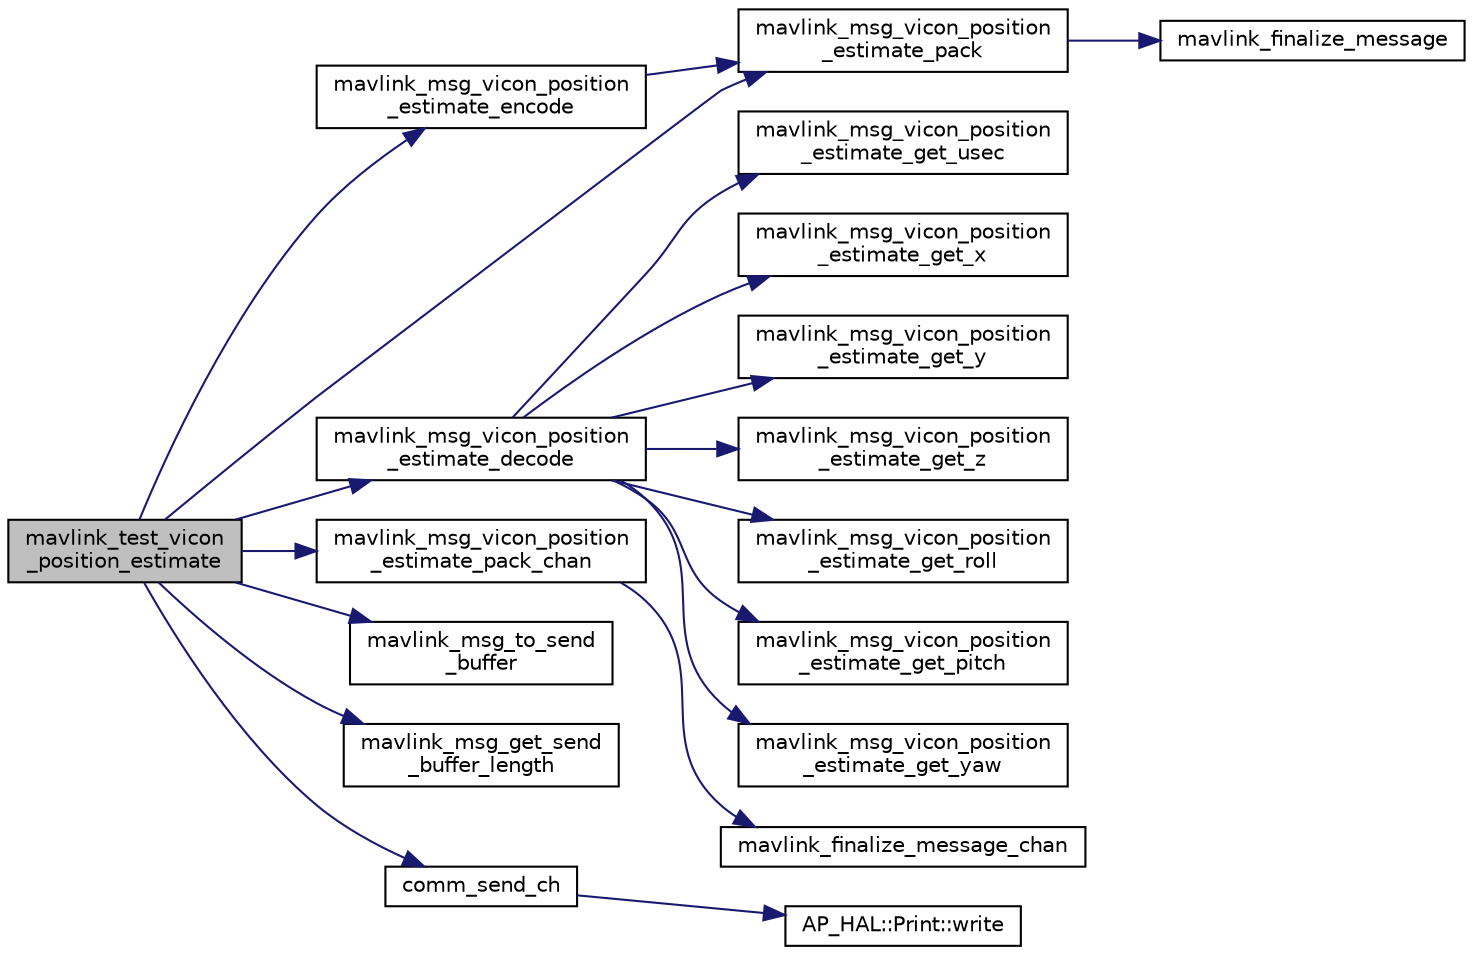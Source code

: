 digraph "mavlink_test_vicon_position_estimate"
{
 // INTERACTIVE_SVG=YES
  edge [fontname="Helvetica",fontsize="10",labelfontname="Helvetica",labelfontsize="10"];
  node [fontname="Helvetica",fontsize="10",shape=record];
  rankdir="LR";
  Node1 [label="mavlink_test_vicon\l_position_estimate",height=0.2,width=0.4,color="black", fillcolor="grey75", style="filled" fontcolor="black"];
  Node1 -> Node2 [color="midnightblue",fontsize="10",style="solid",fontname="Helvetica"];
  Node2 [label="mavlink_msg_vicon_position\l_estimate_encode",height=0.2,width=0.4,color="black", fillcolor="white", style="filled",URL="$mavlink__msg__vicon__position__estimate_8h.html#a9089b7b5164af6da5c4e6cb1175475c8",tooltip="Encode a vicon_position_estimate struct. "];
  Node2 -> Node3 [color="midnightblue",fontsize="10",style="solid",fontname="Helvetica"];
  Node3 [label="mavlink_msg_vicon_position\l_estimate_pack",height=0.2,width=0.4,color="black", fillcolor="white", style="filled",URL="$mavlink__msg__vicon__position__estimate_8h.html#afa5006309dded545b96970b918231604",tooltip="Pack a vicon_position_estimate message. "];
  Node3 -> Node4 [color="midnightblue",fontsize="10",style="solid",fontname="Helvetica"];
  Node4 [label="mavlink_finalize_message",height=0.2,width=0.4,color="black", fillcolor="white", style="filled",URL="$v0_89_2mavlink__helpers_8h.html#af3bea083c5ec83f5b6570b2bd4a817d0",tooltip="Finalize a MAVLink message with MAVLINK_COMM_0 as default channel. "];
  Node1 -> Node5 [color="midnightblue",fontsize="10",style="solid",fontname="Helvetica"];
  Node5 [label="mavlink_msg_vicon_position\l_estimate_decode",height=0.2,width=0.4,color="black", fillcolor="white", style="filled",URL="$mavlink__msg__vicon__position__estimate_8h.html#a59766f500e421bac474e411a17110c3e",tooltip="Decode a vicon_position_estimate message into a struct. "];
  Node5 -> Node6 [color="midnightblue",fontsize="10",style="solid",fontname="Helvetica"];
  Node6 [label="mavlink_msg_vicon_position\l_estimate_get_usec",height=0.2,width=0.4,color="black", fillcolor="white", style="filled",URL="$mavlink__msg__vicon__position__estimate_8h.html#aa3f43209714d36c2d907faf2cdedffab",tooltip="Send a vicon_position_estimate message. "];
  Node5 -> Node7 [color="midnightblue",fontsize="10",style="solid",fontname="Helvetica"];
  Node7 [label="mavlink_msg_vicon_position\l_estimate_get_x",height=0.2,width=0.4,color="black", fillcolor="white", style="filled",URL="$mavlink__msg__vicon__position__estimate_8h.html#af45e99b22068552e22c6568734ada78e",tooltip="Get field x from vicon_position_estimate message. "];
  Node5 -> Node8 [color="midnightblue",fontsize="10",style="solid",fontname="Helvetica"];
  Node8 [label="mavlink_msg_vicon_position\l_estimate_get_y",height=0.2,width=0.4,color="black", fillcolor="white", style="filled",URL="$mavlink__msg__vicon__position__estimate_8h.html#ae50a5e189660153a97f0672232c33c1d",tooltip="Get field y from vicon_position_estimate message. "];
  Node5 -> Node9 [color="midnightblue",fontsize="10",style="solid",fontname="Helvetica"];
  Node9 [label="mavlink_msg_vicon_position\l_estimate_get_z",height=0.2,width=0.4,color="black", fillcolor="white", style="filled",URL="$mavlink__msg__vicon__position__estimate_8h.html#a4c24a3f8673c6c167c634b369123468c",tooltip="Get field z from vicon_position_estimate message. "];
  Node5 -> Node10 [color="midnightblue",fontsize="10",style="solid",fontname="Helvetica"];
  Node10 [label="mavlink_msg_vicon_position\l_estimate_get_roll",height=0.2,width=0.4,color="black", fillcolor="white", style="filled",URL="$mavlink__msg__vicon__position__estimate_8h.html#ab64ad6769346d66bdb2bc2332b1750fc",tooltip="Get field roll from vicon_position_estimate message. "];
  Node5 -> Node11 [color="midnightblue",fontsize="10",style="solid",fontname="Helvetica"];
  Node11 [label="mavlink_msg_vicon_position\l_estimate_get_pitch",height=0.2,width=0.4,color="black", fillcolor="white", style="filled",URL="$mavlink__msg__vicon__position__estimate_8h.html#a55147dca3d1f5d4aa19d9057ef7e6969",tooltip="Get field pitch from vicon_position_estimate message. "];
  Node5 -> Node12 [color="midnightblue",fontsize="10",style="solid",fontname="Helvetica"];
  Node12 [label="mavlink_msg_vicon_position\l_estimate_get_yaw",height=0.2,width=0.4,color="black", fillcolor="white", style="filled",URL="$mavlink__msg__vicon__position__estimate_8h.html#ae9279dccc78915f35a7de498095a7627",tooltip="Get field yaw from vicon_position_estimate message. "];
  Node1 -> Node3 [color="midnightblue",fontsize="10",style="solid",fontname="Helvetica"];
  Node1 -> Node13 [color="midnightblue",fontsize="10",style="solid",fontname="Helvetica"];
  Node13 [label="mavlink_msg_vicon_position\l_estimate_pack_chan",height=0.2,width=0.4,color="black", fillcolor="white", style="filled",URL="$mavlink__msg__vicon__position__estimate_8h.html#a41329502ad076df11c3835a7a49870ab",tooltip="Pack a vicon_position_estimate message on a channel. "];
  Node13 -> Node14 [color="midnightblue",fontsize="10",style="solid",fontname="Helvetica"];
  Node14 [label="mavlink_finalize_message_chan",height=0.2,width=0.4,color="black", fillcolor="white", style="filled",URL="$v0_89_2mavlink__helpers_8h.html#aa66131138fc02101dcc73b4b556ab422",tooltip="Finalize a MAVLink message with channel assignment. "];
  Node1 -> Node15 [color="midnightblue",fontsize="10",style="solid",fontname="Helvetica"];
  Node15 [label="mavlink_msg_to_send\l_buffer",height=0.2,width=0.4,color="black", fillcolor="white", style="filled",URL="$v0_89_2mavlink__helpers_8h.html#afea0a9befa84822fd62c2899ea0d849e",tooltip="Pack a message to send it over a serial byte stream. "];
  Node1 -> Node16 [color="midnightblue",fontsize="10",style="solid",fontname="Helvetica"];
  Node16 [label="mavlink_msg_get_send\l_buffer_length",height=0.2,width=0.4,color="black", fillcolor="white", style="filled",URL="$v0_89_2protocol_8h.html#aa86c08f27aabb7a2e12a67f189f590c8",tooltip="Get the required buffer size for this message. "];
  Node1 -> Node17 [color="midnightblue",fontsize="10",style="solid",fontname="Helvetica"];
  Node17 [label="comm_send_ch",height=0.2,width=0.4,color="black", fillcolor="white", style="filled",URL="$GCS__MAVLink_8h.html#ab753873a1ee10adedd0ce246311468f8"];
  Node17 -> Node18 [color="midnightblue",fontsize="10",style="solid",fontname="Helvetica"];
  Node18 [label="AP_HAL::Print::write",height=0.2,width=0.4,color="black", fillcolor="white", style="filled",URL="$classAP__HAL_1_1Print.html#acc65391952a43334f8f5c9bef341f501"];
}
